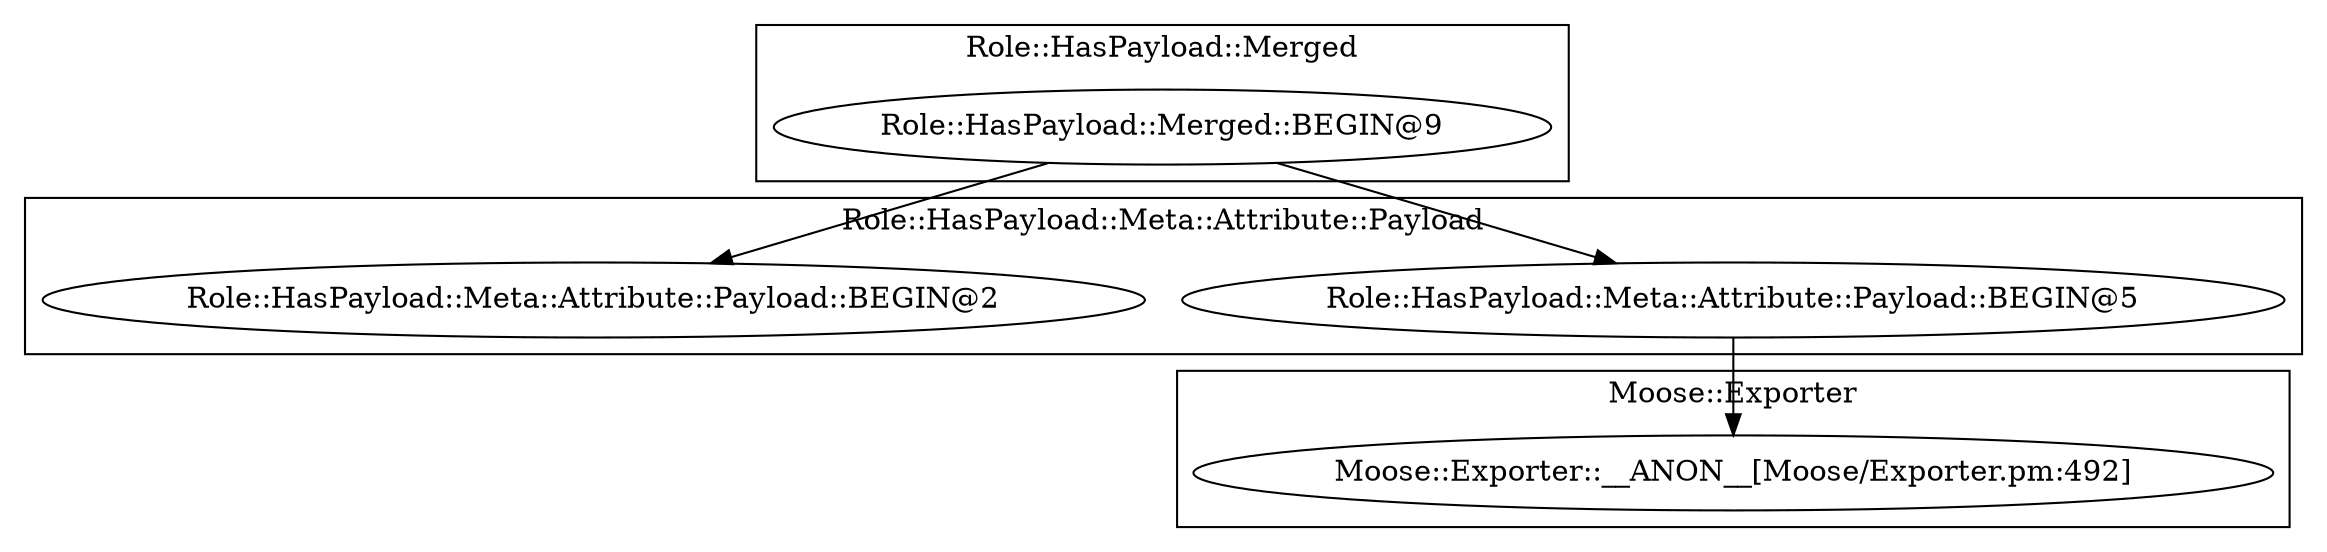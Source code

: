 digraph {
graph [overlap=false]
subgraph cluster_Role_HasPayload_Meta_Attribute_Payload {
	label="Role::HasPayload::Meta::Attribute::Payload";
	"Role::HasPayload::Meta::Attribute::Payload::BEGIN@5";
	"Role::HasPayload::Meta::Attribute::Payload::BEGIN@2";
}
subgraph cluster_Role_HasPayload_Merged {
	label="Role::HasPayload::Merged";
	"Role::HasPayload::Merged::BEGIN@9";
}
subgraph cluster_Moose_Exporter {
	label="Moose::Exporter";
	"Moose::Exporter::__ANON__[Moose/Exporter.pm:492]";
}
"Role::HasPayload::Merged::BEGIN@9" -> "Role::HasPayload::Meta::Attribute::Payload::BEGIN@5";
"Role::HasPayload::Merged::BEGIN@9" -> "Role::HasPayload::Meta::Attribute::Payload::BEGIN@2";
"Role::HasPayload::Meta::Attribute::Payload::BEGIN@5" -> "Moose::Exporter::__ANON__[Moose/Exporter.pm:492]";
}
